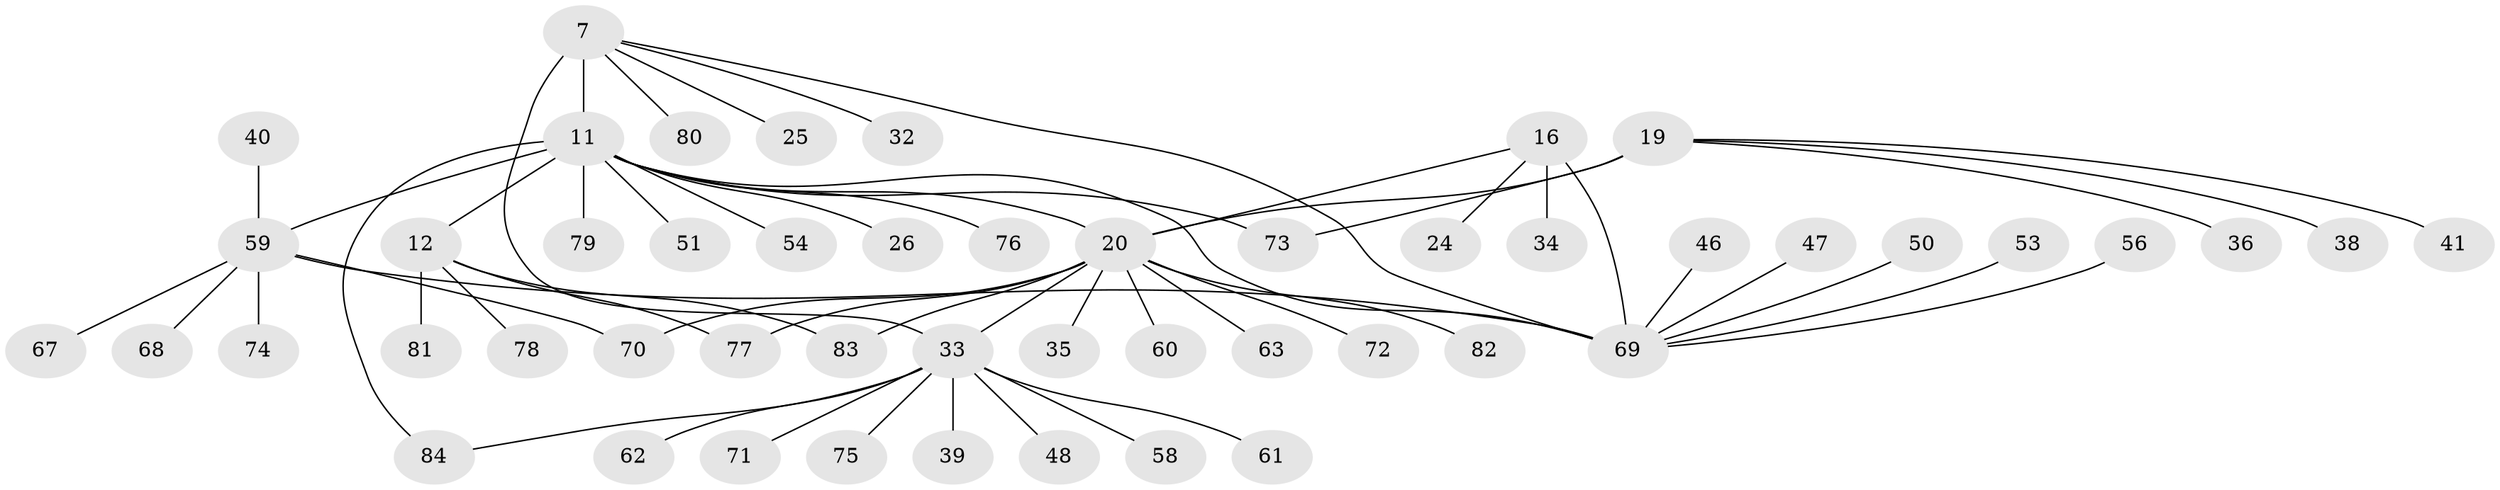 // original degree distribution, {10: 0.011904761904761904, 6: 0.07142857142857142, 3: 0.08333333333333333, 11: 0.011904761904761904, 7: 0.023809523809523808, 8: 0.047619047619047616, 4: 0.011904761904761904, 9: 0.023809523809523808, 2: 0.19047619047619047, 1: 0.5238095238095238}
// Generated by graph-tools (version 1.1) at 2025/59/03/04/25 21:59:12]
// undirected, 50 vertices, 58 edges
graph export_dot {
graph [start="1"]
  node [color=gray90,style=filled];
  7 [super="+5"];
  11 [super="+9+3"];
  12 [super="+10"];
  16 [super="+14"];
  19 [super="+18"];
  20 [super="+17"];
  24;
  25;
  26;
  32;
  33 [super="+27+8+22+29"];
  34;
  35;
  36;
  38;
  39;
  40;
  41;
  46;
  47;
  48;
  50 [super="+42"];
  51 [super="+21"];
  53;
  54;
  56;
  58;
  59 [super="+1+4"];
  60 [super="+45"];
  61;
  62;
  63;
  67;
  68;
  69 [super="+37"];
  70;
  71 [super="+66"];
  72;
  73 [super="+65+64"];
  74 [super="+43"];
  75;
  76;
  77 [super="+28"];
  78;
  79 [super="+52"];
  80 [super="+31+55"];
  81;
  82;
  83 [super="+57"];
  84 [super="+49"];
  7 -- 32;
  7 -- 25;
  7 -- 11 [weight=2];
  7 -- 80;
  7 -- 33 [weight=4];
  7 -- 69;
  11 -- 12 [weight=4];
  11 -- 20 [weight=2];
  11 -- 54;
  11 -- 59 [weight=5];
  11 -- 76;
  11 -- 84;
  11 -- 51;
  11 -- 73 [weight=2];
  11 -- 26;
  11 -- 79;
  11 -- 69;
  12 -- 81;
  12 -- 78;
  12 -- 77;
  12 -- 83;
  16 -- 24;
  16 -- 34;
  16 -- 20;
  16 -- 69 [weight=4];
  19 -- 20 [weight=4];
  19 -- 73;
  19 -- 36;
  19 -- 38;
  19 -- 41;
  20 -- 63;
  20 -- 72;
  20 -- 82;
  20 -- 35;
  20 -- 70;
  20 -- 77;
  20 -- 83;
  20 -- 60;
  20 -- 33;
  33 -- 39;
  33 -- 71;
  33 -- 75;
  33 -- 48;
  33 -- 61;
  33 -- 84;
  33 -- 58;
  33 -- 62;
  40 -- 59;
  46 -- 69;
  47 -- 69;
  50 -- 69;
  53 -- 69;
  56 -- 69;
  59 -- 67;
  59 -- 68;
  59 -- 70;
  59 -- 74;
  59 -- 69;
}
